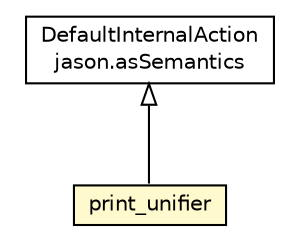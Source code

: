 #!/usr/local/bin/dot
#
# Class diagram 
# Generated by UMLGraph version R5_6_6-1-g9240c4 (http://www.umlgraph.org/)
#

digraph G {
	edge [fontname="Helvetica",fontsize=10,labelfontname="Helvetica",labelfontsize=10];
	node [fontname="Helvetica",fontsize=10,shape=plaintext];
	nodesep=0.25;
	ranksep=0.5;
	// jason.asSemantics.DefaultInternalAction
	c69792 [label=<<table title="jason.asSemantics.DefaultInternalAction" border="0" cellborder="1" cellspacing="0" cellpadding="2" port="p" href="../../asSemantics/DefaultInternalAction.html">
		<tr><td><table border="0" cellspacing="0" cellpadding="1">
<tr><td align="center" balign="center"> DefaultInternalAction </td></tr>
<tr><td align="center" balign="center"> jason.asSemantics </td></tr>
		</table></td></tr>
		</table>>, URL="../../asSemantics/DefaultInternalAction.html", fontname="Helvetica", fontcolor="black", fontsize=10.0];
	// jason.infra.repl.print_unifier
	c69924 [label=<<table title="jason.infra.repl.print_unifier" border="0" cellborder="1" cellspacing="0" cellpadding="2" port="p" bgcolor="lemonChiffon" href="./print_unifier.html">
		<tr><td><table border="0" cellspacing="0" cellpadding="1">
<tr><td align="center" balign="center"> print_unifier </td></tr>
		</table></td></tr>
		</table>>, URL="./print_unifier.html", fontname="Helvetica", fontcolor="black", fontsize=10.0];
	//jason.infra.repl.print_unifier extends jason.asSemantics.DefaultInternalAction
	c69792:p -> c69924:p [dir=back,arrowtail=empty];
}

